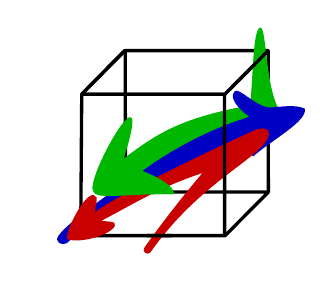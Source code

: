 
\definecolor{c00b700}{RGB}{0,183,0}
\definecolor{c0000c2}{RGB}{0,0,194}
\definecolor{cc90000}{RGB}{201,0,0}


\begin{tikzpicture}[y=0.80pt, x=0.80pt, yscale=-0.15, xscale=0.15, inner sep=0pt, outer sep=0pt]
  \path[draw=black,line join=round,line cap=butt,miter limit=4.00,even odd
    rule,line width=1.200pt] (77.558,251.358) -- (508.889,251.358) --
    (638.99,120.177) -- (207.119,120.177) -- (77.558,251.358) -- cycle;
  \path[draw=black,line join=bevel,line cap=butt,miter limit=4.00,even odd
    rule,line width=1.200pt] (639.468,546.39) -- (639.01,120.076) --
    (639.468,546.39) -- cycle;
  \path[fill=c00b700,line join=miter,line cap=butt,even odd rule,line
    width=0.037pt] (257.96,481.214) .. controls (423.15,369.768) and
    (719.146,498.516) .. (670.756,296.59) .. controls (631.003,225.664) and
    (633.658,51.143) .. (616.052,51.143) .. controls (591.521,51.143) and
    (594.219,206.137) .. (584.022,284.713) .. controls (378.284,322.622) and
    (305.706,367.728) .. (201.817,447.384) .. controls (299.467,138.237) and
    (93.729,490.931) .. (111.484,541.316) .. controls (116.672,572.387) and
    (214.126,549.798) .. (356.3,552.563) .. controls (353.462,524.6) and
    (301.927,498.249) .. (257.96,481.214) -- cycle;
  \path[draw=black,line join=round,line cap=butt,miter limit=4.00,even odd
    rule,line width=1.200pt] (74.442,677.38) -- (207.479,546.199) --
    (639.412,546.199) -- (509.248,677.38) -- (74.442,677.38) -- cycle;
  \path[draw=black,line join=bevel,line cap=butt,miter limit=4.00,even odd
    rule,line width=1.200pt] (74.374,677.217) -- (77.488,251.187) --
    (74.374,677.217) -- cycle;
  \path[fill=c0000c2,line join=miter,line cap=butt,even odd rule,line
    width=0.037pt] (582.398,319.454) .. controls (524.27,276.535) and
    (528.585,251.296) .. (538.159,242.386) .. controls (550.693,230.721) and
    (596.766,283.903) .. (638.148,291.189) .. controls (672.373,291.686) and
    (718.115,279.946) .. (749.462,295.199) .. controls (757.968,332.947) and
    (645.91,391.57) .. (593.955,438.675) -- (558.986,406.996) .. controls
    (146.754,542.167) and (47.58,699.436) .. (28.398,701.481) .. controls
    (21.73,702.191) and (7.61,705.111) .. (3.594,690.121) .. controls
    (-1.964,669.378) and (95.432,596.677) .. (204.914,519.539) .. controls
    (310.974,444.811) and (421.568,369.462) .. (582.398,319.454) -- cycle;
  \path[fill=cc90000,line join=miter,line cap=butt,even odd rule,line
    width=0.037pt] (35.547,688.152) .. controls (19.47,682.145) and
    (84.271,547.024) .. (113.778,555.712) .. controls (132.066,561.096) and
    (116.823,579.944) .. (118.322,606.096) .. controls (203.436,541.076) and
    (589.951,362.853) .. (601.657,358.491) .. controls (637.911,344.981) and
    (650.753,366.681) .. (633.433,392.363) .. controls (589.985,456.785) and
    (424.406,528.429) .. (283.723,728.543) .. controls (278.236,736.566) and
    (256.257,728.158) .. (266.127,713.697) .. controls (288.186,681.374) and
    (364.607,578.033) .. (441.145,488.772) .. controls (315.225,530.141) and
    (237.657,579.653) .. (136.677,632.728) .. controls (151.492,635.308) and
    (183.934,632.889) .. (177.45,647.38) .. controls (164.427,676.489) and
    (71.618,701.63) .. (35.547,688.152) -- cycle;
  \path[draw=black,line join=bevel,line cap=butt,miter limit=4.00,even odd
    rule,line width=1.200pt] (507.877,673.328) -- (507.419,254.855) --
    (507.877,673.328) -- cycle;
  \path[draw=black,line join=bevel,line cap=butt,miter limit=4.00,even odd
    rule,line width=1.200pt] (348.389,677.385) -- (273.815,677.386) --
    (348.389,677.385) -- cycle;
  \path[draw=black,line join=bevel,line cap=butt,miter limit=4.00,even odd
    rule,line width=1.200pt] (209.058,546.15) -- (208.6,116.598) --
    (209.058,546.15) -- cycle;
  \path[fill=c00b700,line join=miter,line cap=butt,even odd rule,line
    width=0.037pt] (259.232,482.232) .. controls (424.423,370.786) and
    (307.741,366.201) .. (203.853,445.857) .. controls (301.503,136.71) and
    (93.729,490.931) .. (111.484,541.316) .. controls (116.672,572.387) and
    (214.126,549.798) .. (356.3,552.563) .. controls (353.462,524.6) and
    (303.199,499.267) .. (259.232,482.232) -- cycle;
  \path[draw=black,line join=round,line cap=butt,miter limit=4.00,even odd
    rule,line width=1.200pt] (207.119,120.177) -- (77.558,251.358) --
    (508.889,251.358) -- (638.99,120.177);

\end{tikzpicture}

